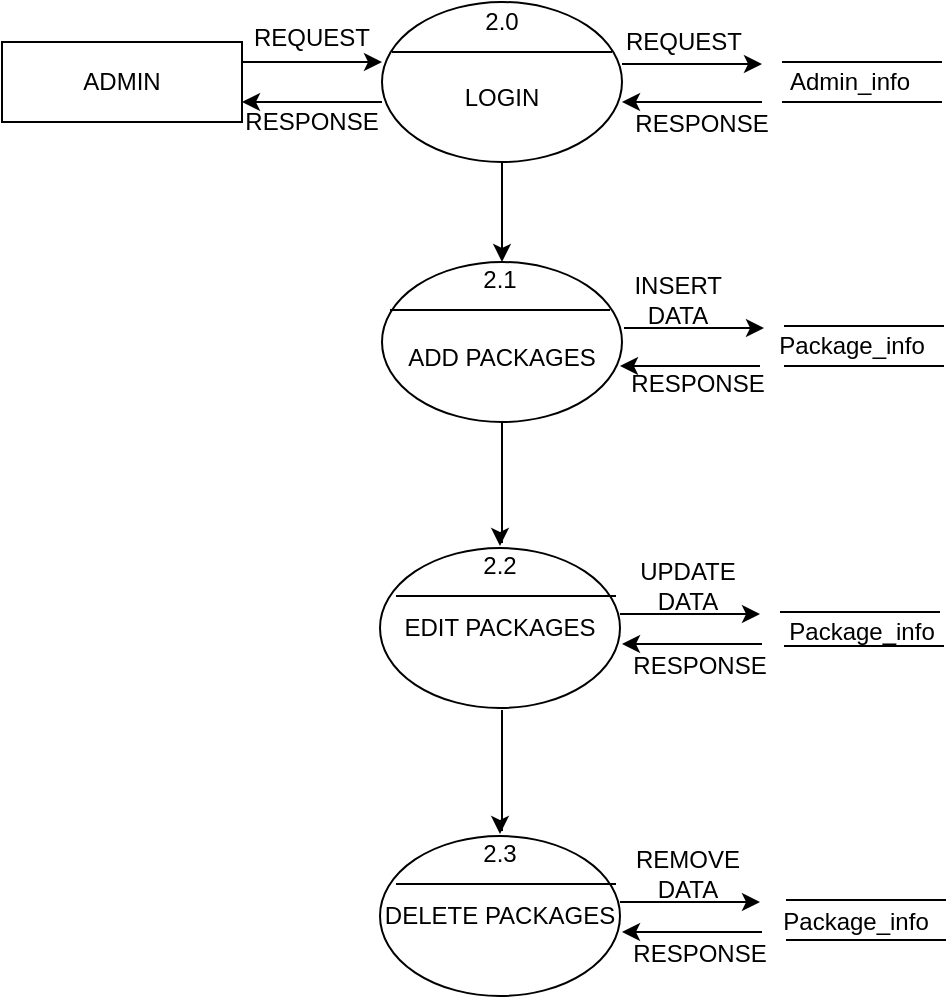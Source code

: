 <mxfile version="10.6.7" type="device"><diagram id="W2FmOWHXJgcp6TCJGGrU" name="Page-1"><mxGraphModel dx="1010" dy="501" grid="1" gridSize="10" guides="1" tooltips="1" connect="1" arrows="1" fold="1" page="1" pageScale="1" pageWidth="850" pageHeight="1100" math="0" shadow="0"><root><mxCell id="0"/><mxCell id="1" parent="0"/><mxCell id="yTGoVPTvOewPRFerx6sO-1" value="ADMIN" style="rounded=0;whiteSpace=wrap;html=1;" parent="1" vertex="1"><mxGeometry x="50" y="30" width="120" height="40" as="geometry"/></mxCell><mxCell id="yTGoVPTvOewPRFerx6sO-2" value="" style="endArrow=classic;html=1;" parent="1" edge="1"><mxGeometry width="50" height="50" relative="1" as="geometry"><mxPoint x="170" y="40" as="sourcePoint"/><mxPoint x="240" y="40" as="targetPoint"/></mxGeometry></mxCell><mxCell id="yTGoVPTvOewPRFerx6sO-3" value="" style="endArrow=classic;html=1;" parent="1" edge="1"><mxGeometry width="50" height="50" relative="1" as="geometry"><mxPoint x="240" y="60" as="sourcePoint"/><mxPoint x="170" y="60" as="targetPoint"/></mxGeometry></mxCell><mxCell id="yTGoVPTvOewPRFerx6sO-21" value="" style="edgeStyle=orthogonalEdgeStyle;rounded=0;orthogonalLoop=1;jettySize=auto;html=1;" parent="1" source="yTGoVPTvOewPRFerx6sO-8" edge="1"><mxGeometry relative="1" as="geometry"><mxPoint x="300" y="140" as="targetPoint"/></mxGeometry></mxCell><mxCell id="yTGoVPTvOewPRFerx6sO-8" value="&lt;div&gt;&lt;br&gt;&lt;/div&gt;&lt;div&gt;LOGIN&lt;/div&gt;" style="ellipse;whiteSpace=wrap;html=1;" parent="1" vertex="1"><mxGeometry x="240" y="10" width="120" height="80" as="geometry"/></mxCell><mxCell id="yTGoVPTvOewPRFerx6sO-20" value="&lt;div&gt;&lt;br&gt;&lt;/div&gt;&lt;div&gt;ADD PACKAGES&lt;/div&gt;" style="ellipse;whiteSpace=wrap;html=1;" parent="1" vertex="1"><mxGeometry x="240" y="140" width="120" height="80" as="geometry"/></mxCell><mxCell id="yTGoVPTvOewPRFerx6sO-9" value="" style="endArrow=none;html=1;" parent="1" edge="1"><mxGeometry width="50" height="50" relative="1" as="geometry"><mxPoint x="245" y="35" as="sourcePoint"/><mxPoint x="355" y="35" as="targetPoint"/></mxGeometry></mxCell><mxCell id="yTGoVPTvOewPRFerx6sO-10" value="2.0" style="text;html=1;strokeColor=none;fillColor=none;align=center;verticalAlign=middle;whiteSpace=wrap;rounded=0;" parent="1" vertex="1"><mxGeometry x="280" y="10" width="40" height="20" as="geometry"/></mxCell><mxCell id="yTGoVPTvOewPRFerx6sO-11" value="" style="endArrow=classic;html=1;" parent="1" edge="1"><mxGeometry width="50" height="50" relative="1" as="geometry"><mxPoint x="360" y="41" as="sourcePoint"/><mxPoint x="430" y="41" as="targetPoint"/></mxGeometry></mxCell><mxCell id="yTGoVPTvOewPRFerx6sO-12" value="" style="endArrow=classic;html=1;" parent="1" edge="1"><mxGeometry width="50" height="50" relative="1" as="geometry"><mxPoint x="430" y="60" as="sourcePoint"/><mxPoint x="360" y="60" as="targetPoint"/></mxGeometry></mxCell><mxCell id="yTGoVPTvOewPRFerx6sO-13" value="" style="endArrow=none;html=1;" parent="1" edge="1"><mxGeometry width="50" height="50" relative="1" as="geometry"><mxPoint x="440" y="40" as="sourcePoint"/><mxPoint x="520" y="40" as="targetPoint"/></mxGeometry></mxCell><mxCell id="yTGoVPTvOewPRFerx6sO-14" value="" style="endArrow=none;html=1;" parent="1" edge="1"><mxGeometry width="50" height="50" relative="1" as="geometry"><mxPoint x="440" y="60" as="sourcePoint"/><mxPoint x="520" y="60" as="targetPoint"/></mxGeometry></mxCell><mxCell id="yTGoVPTvOewPRFerx6sO-15" value="Admin_info" style="text;html=1;strokeColor=none;fillColor=none;align=center;verticalAlign=middle;whiteSpace=wrap;rounded=0;" parent="1" vertex="1"><mxGeometry x="454" y="45" width="40" height="10" as="geometry"/></mxCell><mxCell id="yTGoVPTvOewPRFerx6sO-22" value="" style="endArrow=classic;html=1;" parent="1" edge="1"><mxGeometry width="50" height="50" relative="1" as="geometry"><mxPoint x="361" y="173" as="sourcePoint"/><mxPoint x="431" y="173" as="targetPoint"/></mxGeometry></mxCell><mxCell id="yTGoVPTvOewPRFerx6sO-23" value="" style="endArrow=classic;html=1;" parent="1" edge="1"><mxGeometry width="50" height="50" relative="1" as="geometry"><mxPoint x="429" y="192" as="sourcePoint"/><mxPoint x="359" y="192" as="targetPoint"/></mxGeometry></mxCell><mxCell id="yTGoVPTvOewPRFerx6sO-24" value="" style="endArrow=none;html=1;" parent="1" edge="1"><mxGeometry width="50" height="50" relative="1" as="geometry"><mxPoint x="441" y="172" as="sourcePoint"/><mxPoint x="521" y="172" as="targetPoint"/></mxGeometry></mxCell><mxCell id="yTGoVPTvOewPRFerx6sO-25" value="" style="endArrow=none;html=1;" parent="1" edge="1"><mxGeometry width="50" height="50" relative="1" as="geometry"><mxPoint x="441" y="192" as="sourcePoint"/><mxPoint x="521" y="192" as="targetPoint"/></mxGeometry></mxCell><mxCell id="yTGoVPTvOewPRFerx6sO-26" value="Package_info" style="text;html=1;strokeColor=none;fillColor=none;align=center;verticalAlign=middle;whiteSpace=wrap;rounded=0;" parent="1" vertex="1"><mxGeometry x="455" y="177" width="40" height="10" as="geometry"/></mxCell><mxCell id="yTGoVPTvOewPRFerx6sO-27" value="" style="endArrow=none;html=1;" parent="1" edge="1"><mxGeometry width="50" height="50" relative="1" as="geometry"><mxPoint x="244" y="164" as="sourcePoint"/><mxPoint x="354" y="164" as="targetPoint"/></mxGeometry></mxCell><mxCell id="yTGoVPTvOewPRFerx6sO-28" value="2.1" style="text;html=1;strokeColor=none;fillColor=none;align=center;verticalAlign=middle;whiteSpace=wrap;rounded=0;" parent="1" vertex="1"><mxGeometry x="279" y="139" width="40" height="20" as="geometry"/></mxCell><mxCell id="yTGoVPTvOewPRFerx6sO-30" value="REQUEST" style="text;html=1;strokeColor=none;fillColor=none;align=center;verticalAlign=middle;whiteSpace=wrap;rounded=0;" parent="1" vertex="1"><mxGeometry x="185" y="18" width="40" height="20" as="geometry"/></mxCell><mxCell id="yTGoVPTvOewPRFerx6sO-31" value="RESPONSE" style="text;html=1;strokeColor=none;fillColor=none;align=center;verticalAlign=middle;whiteSpace=wrap;rounded=0;" parent="1" vertex="1"><mxGeometry x="185" y="60" width="40" height="20" as="geometry"/></mxCell><mxCell id="yTGoVPTvOewPRFerx6sO-32" value="REQUEST" style="text;html=1;strokeColor=none;fillColor=none;align=center;verticalAlign=middle;whiteSpace=wrap;rounded=0;" parent="1" vertex="1"><mxGeometry x="371" y="20" width="40" height="20" as="geometry"/></mxCell><mxCell id="yTGoVPTvOewPRFerx6sO-33" value="RESPONSE" style="text;html=1;strokeColor=none;fillColor=none;align=center;verticalAlign=middle;whiteSpace=wrap;rounded=0;" parent="1" vertex="1"><mxGeometry x="380" y="61" width="40" height="20" as="geometry"/></mxCell><mxCell id="yTGoVPTvOewPRFerx6sO-34" value="RESPONSE" style="text;html=1;strokeColor=none;fillColor=none;align=center;verticalAlign=middle;whiteSpace=wrap;rounded=0;" parent="1" vertex="1"><mxGeometry x="378" y="191" width="40" height="20" as="geometry"/></mxCell><mxCell id="yTGoVPTvOewPRFerx6sO-35" value="INSERT DATA" style="text;html=1;strokeColor=none;fillColor=none;align=center;verticalAlign=middle;whiteSpace=wrap;rounded=0;" parent="1" vertex="1"><mxGeometry x="368" y="149" width="40" height="20" as="geometry"/></mxCell><mxCell id="yTGoVPTvOewPRFerx6sO-36" value="EDIT PACKAGES" style="ellipse;whiteSpace=wrap;html=1;" parent="1" vertex="1"><mxGeometry x="239" y="283" width="120" height="80" as="geometry"/></mxCell><mxCell id="yTGoVPTvOewPRFerx6sO-37" value="" style="endArrow=classic;html=1;" parent="1" edge="1"><mxGeometry width="50" height="50" relative="1" as="geometry"><mxPoint x="359" y="316" as="sourcePoint"/><mxPoint x="429" y="316" as="targetPoint"/></mxGeometry></mxCell><mxCell id="yTGoVPTvOewPRFerx6sO-38" value="" style="endArrow=none;html=1;" parent="1" edge="1"><mxGeometry width="50" height="50" relative="1" as="geometry"><mxPoint x="439" y="315" as="sourcePoint"/><mxPoint x="519" y="315" as="targetPoint"/></mxGeometry></mxCell><mxCell id="yTGoVPTvOewPRFerx6sO-39" value="" style="endArrow=none;html=1;" parent="1" edge="1"><mxGeometry width="50" height="50" relative="1" as="geometry"><mxPoint x="441" y="332" as="sourcePoint"/><mxPoint x="521" y="332" as="targetPoint"/></mxGeometry></mxCell><mxCell id="yTGoVPTvOewPRFerx6sO-40" value="Package_info" style="text;html=1;strokeColor=none;fillColor=none;align=center;verticalAlign=middle;whiteSpace=wrap;rounded=0;" parent="1" vertex="1"><mxGeometry x="460" y="320" width="40" height="10" as="geometry"/></mxCell><mxCell id="yTGoVPTvOewPRFerx6sO-41" value="" style="endArrow=none;html=1;" parent="1" edge="1"><mxGeometry width="50" height="50" relative="1" as="geometry"><mxPoint x="247" y="307" as="sourcePoint"/><mxPoint x="357" y="307" as="targetPoint"/></mxGeometry></mxCell><mxCell id="yTGoVPTvOewPRFerx6sO-45" value="" style="edgeStyle=orthogonalEdgeStyle;rounded=0;orthogonalLoop=1;jettySize=auto;html=1;exitX=0.5;exitY=1;exitDx=0;exitDy=0;entryX=0.5;entryY=0;entryDx=0;entryDy=0;" parent="1" source="yTGoVPTvOewPRFerx6sO-20" target="yTGoVPTvOewPRFerx6sO-42" edge="1"><mxGeometry relative="1" as="geometry"><mxPoint x="300" y="240" as="sourcePoint"/><mxPoint x="160" y="280" as="targetPoint"/><Array as="points"><mxPoint x="300" y="280"/><mxPoint x="299" y="280"/></Array></mxGeometry></mxCell><mxCell id="yTGoVPTvOewPRFerx6sO-42" value="2.2" style="text;html=1;strokeColor=none;fillColor=none;align=center;verticalAlign=middle;whiteSpace=wrap;rounded=0;" parent="1" vertex="1"><mxGeometry x="279" y="282" width="40" height="20" as="geometry"/></mxCell><mxCell id="yTGoVPTvOewPRFerx6sO-43" value="RESPONSE" style="text;html=1;strokeColor=none;fillColor=none;align=center;verticalAlign=middle;whiteSpace=wrap;rounded=0;" parent="1" vertex="1"><mxGeometry x="379" y="332" width="40" height="20" as="geometry"/></mxCell><mxCell id="yTGoVPTvOewPRFerx6sO-44" value="UPDATE DATA" style="text;html=1;strokeColor=none;fillColor=none;align=center;verticalAlign=middle;whiteSpace=wrap;rounded=0;" parent="1" vertex="1"><mxGeometry x="373" y="292" width="40" height="20" as="geometry"/></mxCell><mxCell id="yTGoVPTvOewPRFerx6sO-46" value="" style="endArrow=classic;html=1;" parent="1" edge="1"><mxGeometry width="50" height="50" relative="1" as="geometry"><mxPoint x="430" y="331" as="sourcePoint"/><mxPoint x="360" y="331" as="targetPoint"/></mxGeometry></mxCell><mxCell id="yTGoVPTvOewPRFerx6sO-47" value="DELETE PACKAGES" style="ellipse;whiteSpace=wrap;html=1;" parent="1" vertex="1"><mxGeometry x="239" y="427" width="120" height="80" as="geometry"/></mxCell><mxCell id="yTGoVPTvOewPRFerx6sO-48" value="" style="endArrow=classic;html=1;" parent="1" edge="1"><mxGeometry width="50" height="50" relative="1" as="geometry"><mxPoint x="359" y="460" as="sourcePoint"/><mxPoint x="429" y="460" as="targetPoint"/></mxGeometry></mxCell><mxCell id="yTGoVPTvOewPRFerx6sO-49" value="" style="endArrow=none;html=1;" parent="1" edge="1"><mxGeometry width="50" height="50" relative="1" as="geometry"><mxPoint x="442" y="459" as="sourcePoint"/><mxPoint x="522" y="459" as="targetPoint"/></mxGeometry></mxCell><mxCell id="yTGoVPTvOewPRFerx6sO-50" value="" style="endArrow=none;html=1;" parent="1" edge="1"><mxGeometry width="50" height="50" relative="1" as="geometry"><mxPoint x="442" y="479" as="sourcePoint"/><mxPoint x="522" y="479" as="targetPoint"/></mxGeometry></mxCell><mxCell id="yTGoVPTvOewPRFerx6sO-51" value="Package_info" style="text;html=1;strokeColor=none;fillColor=none;align=center;verticalAlign=middle;whiteSpace=wrap;rounded=0;" parent="1" vertex="1"><mxGeometry x="457" y="465" width="40" height="10" as="geometry"/></mxCell><mxCell id="yTGoVPTvOewPRFerx6sO-52" value="" style="endArrow=none;html=1;" parent="1" edge="1"><mxGeometry width="50" height="50" relative="1" as="geometry"><mxPoint x="247" y="451" as="sourcePoint"/><mxPoint x="357" y="451" as="targetPoint"/></mxGeometry></mxCell><mxCell id="yTGoVPTvOewPRFerx6sO-53" value="" style="edgeStyle=orthogonalEdgeStyle;rounded=0;orthogonalLoop=1;jettySize=auto;html=1;exitX=0.5;exitY=1;exitDx=0;exitDy=0;entryX=0.5;entryY=0;entryDx=0;entryDy=0;" parent="1" target="yTGoVPTvOewPRFerx6sO-54" edge="1"><mxGeometry relative="1" as="geometry"><mxPoint x="300" y="364" as="sourcePoint"/><mxPoint x="160" y="424" as="targetPoint"/><Array as="points"><mxPoint x="300" y="424"/><mxPoint x="299" y="424"/></Array></mxGeometry></mxCell><mxCell id="yTGoVPTvOewPRFerx6sO-54" value="2.3" style="text;html=1;strokeColor=none;fillColor=none;align=center;verticalAlign=middle;whiteSpace=wrap;rounded=0;" parent="1" vertex="1"><mxGeometry x="279" y="426" width="40" height="20" as="geometry"/></mxCell><mxCell id="yTGoVPTvOewPRFerx6sO-55" value="RESPONSE" style="text;html=1;strokeColor=none;fillColor=none;align=center;verticalAlign=middle;whiteSpace=wrap;rounded=0;" parent="1" vertex="1"><mxGeometry x="379" y="476" width="40" height="20" as="geometry"/></mxCell><mxCell id="yTGoVPTvOewPRFerx6sO-56" value="REMOVE DATA" style="text;html=1;strokeColor=none;fillColor=none;align=center;verticalAlign=middle;whiteSpace=wrap;rounded=0;" parent="1" vertex="1"><mxGeometry x="373" y="436" width="40" height="20" as="geometry"/></mxCell><mxCell id="yTGoVPTvOewPRFerx6sO-57" value="" style="endArrow=classic;html=1;" parent="1" edge="1"><mxGeometry width="50" height="50" relative="1" as="geometry"><mxPoint x="430" y="475" as="sourcePoint"/><mxPoint x="360" y="475" as="targetPoint"/></mxGeometry></mxCell></root></mxGraphModel></diagram></mxfile>